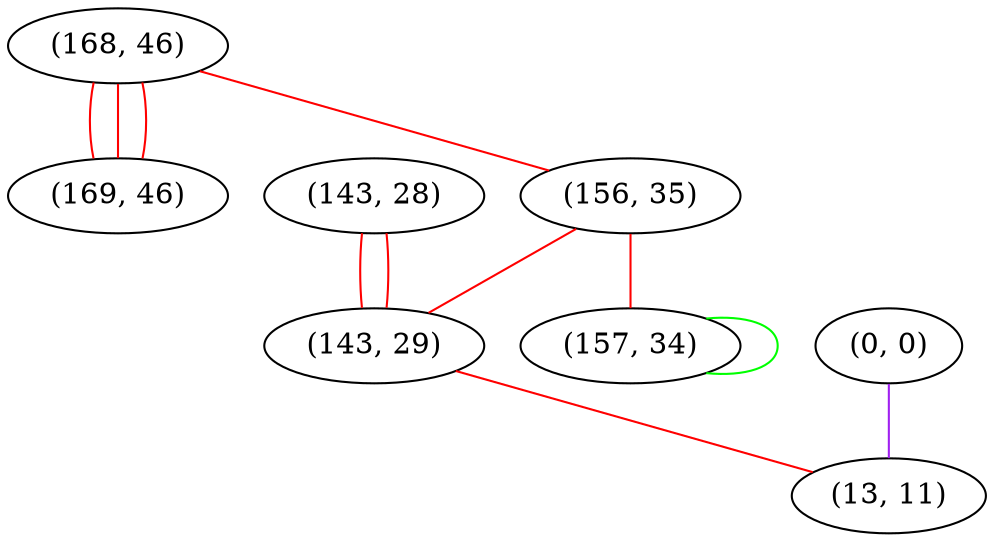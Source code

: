 graph "" {
"(168, 46)";
"(0, 0)";
"(169, 46)";
"(156, 35)";
"(143, 28)";
"(143, 29)";
"(157, 34)";
"(13, 11)";
"(168, 46)" -- "(169, 46)"  [color=red, key=0, weight=1];
"(168, 46)" -- "(169, 46)"  [color=red, key=1, weight=1];
"(168, 46)" -- "(169, 46)"  [color=red, key=2, weight=1];
"(168, 46)" -- "(156, 35)"  [color=red, key=0, weight=1];
"(0, 0)" -- "(13, 11)"  [color=purple, key=0, weight=4];
"(156, 35)" -- "(143, 29)"  [color=red, key=0, weight=1];
"(156, 35)" -- "(157, 34)"  [color=red, key=0, weight=1];
"(143, 28)" -- "(143, 29)"  [color=red, key=0, weight=1];
"(143, 28)" -- "(143, 29)"  [color=red, key=1, weight=1];
"(143, 29)" -- "(13, 11)"  [color=red, key=0, weight=1];
"(157, 34)" -- "(157, 34)"  [color=green, key=0, weight=2];
}

